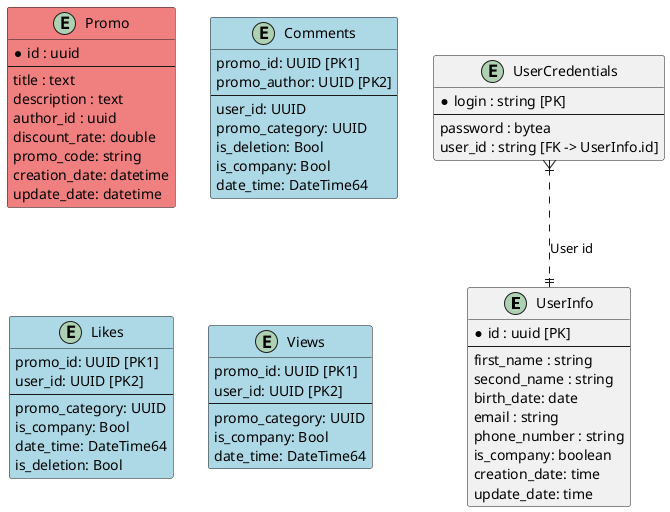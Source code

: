 @startuml

entity "UserInfo" {
    * id : uuid [PK]
    --
    first_name : string
    second_name : string
    birth_date: date
    email : string
    phone_number : string
    is_company: boolean
    creation_date: time
    update_date: time
}

entity "UserCredentials" {
    * login : string [PK]
    --
    password : bytea
    user_id : string [FK -> UserInfo.id]
}

UserCredentials }|..|| UserInfo : "User id"

entity Promo #lightcoral {
    *id : uuid
    --
    title : text
    description : text
    author_id : uuid
    discount_rate: double
    promo_code: string
    creation_date: datetime
    update_date: datetime
}

entity Comments #lightblue {
    promo_id: UUID [PK1]
    promo_author: UUID [PK2]
    --
    user_id: UUID
    promo_category: UUID
    is_deletion: Bool
    is_company: Bool
    date_time: DateTime64
}

entity Likes #lightblue {
    promo_id: UUID [PK1]
    user_id: UUID [PK2]
    --
    promo_category: UUID
    is_company: Bool
    date_time: DateTime64
    is_deletion: Bool
}

entity Views #lightblue {
    promo_id: UUID [PK1]
    user_id: UUID [PK2]
    --
    promo_category: UUID
    is_company: Bool
    date_time: DateTime64
}


@enduml
